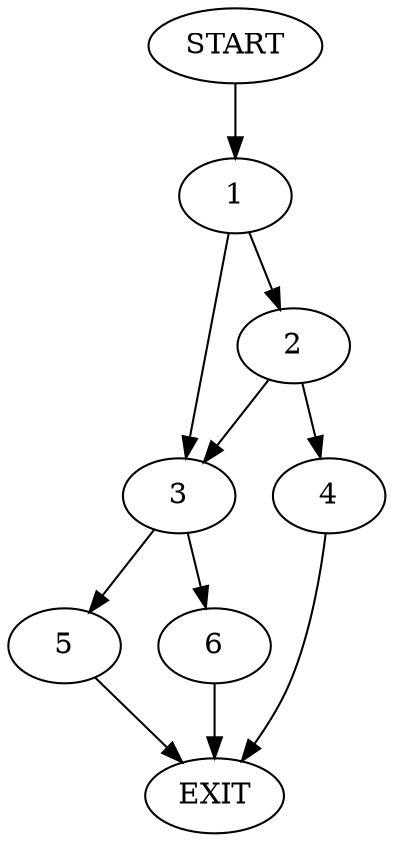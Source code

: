 digraph {
0 [label="START"]
7 [label="EXIT"]
0 -> 1
1 -> 2
1 -> 3
2 -> 3
2 -> 4
3 -> 5
3 -> 6
4 -> 7
6 -> 7
5 -> 7
}
